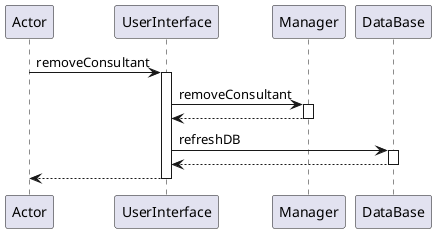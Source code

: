 @startuml
participant Actor
Actor -> UserInterface : removeConsultant
activate UserInterface
UserInterface -> Manager : removeConsultant
activate Manager
Manager --> UserInterface
deactivate Manager
UserInterface -> DataBase : refreshDB
activate DataBase
DataBase --> UserInterface
deactivate DataBase
return
@enduml
